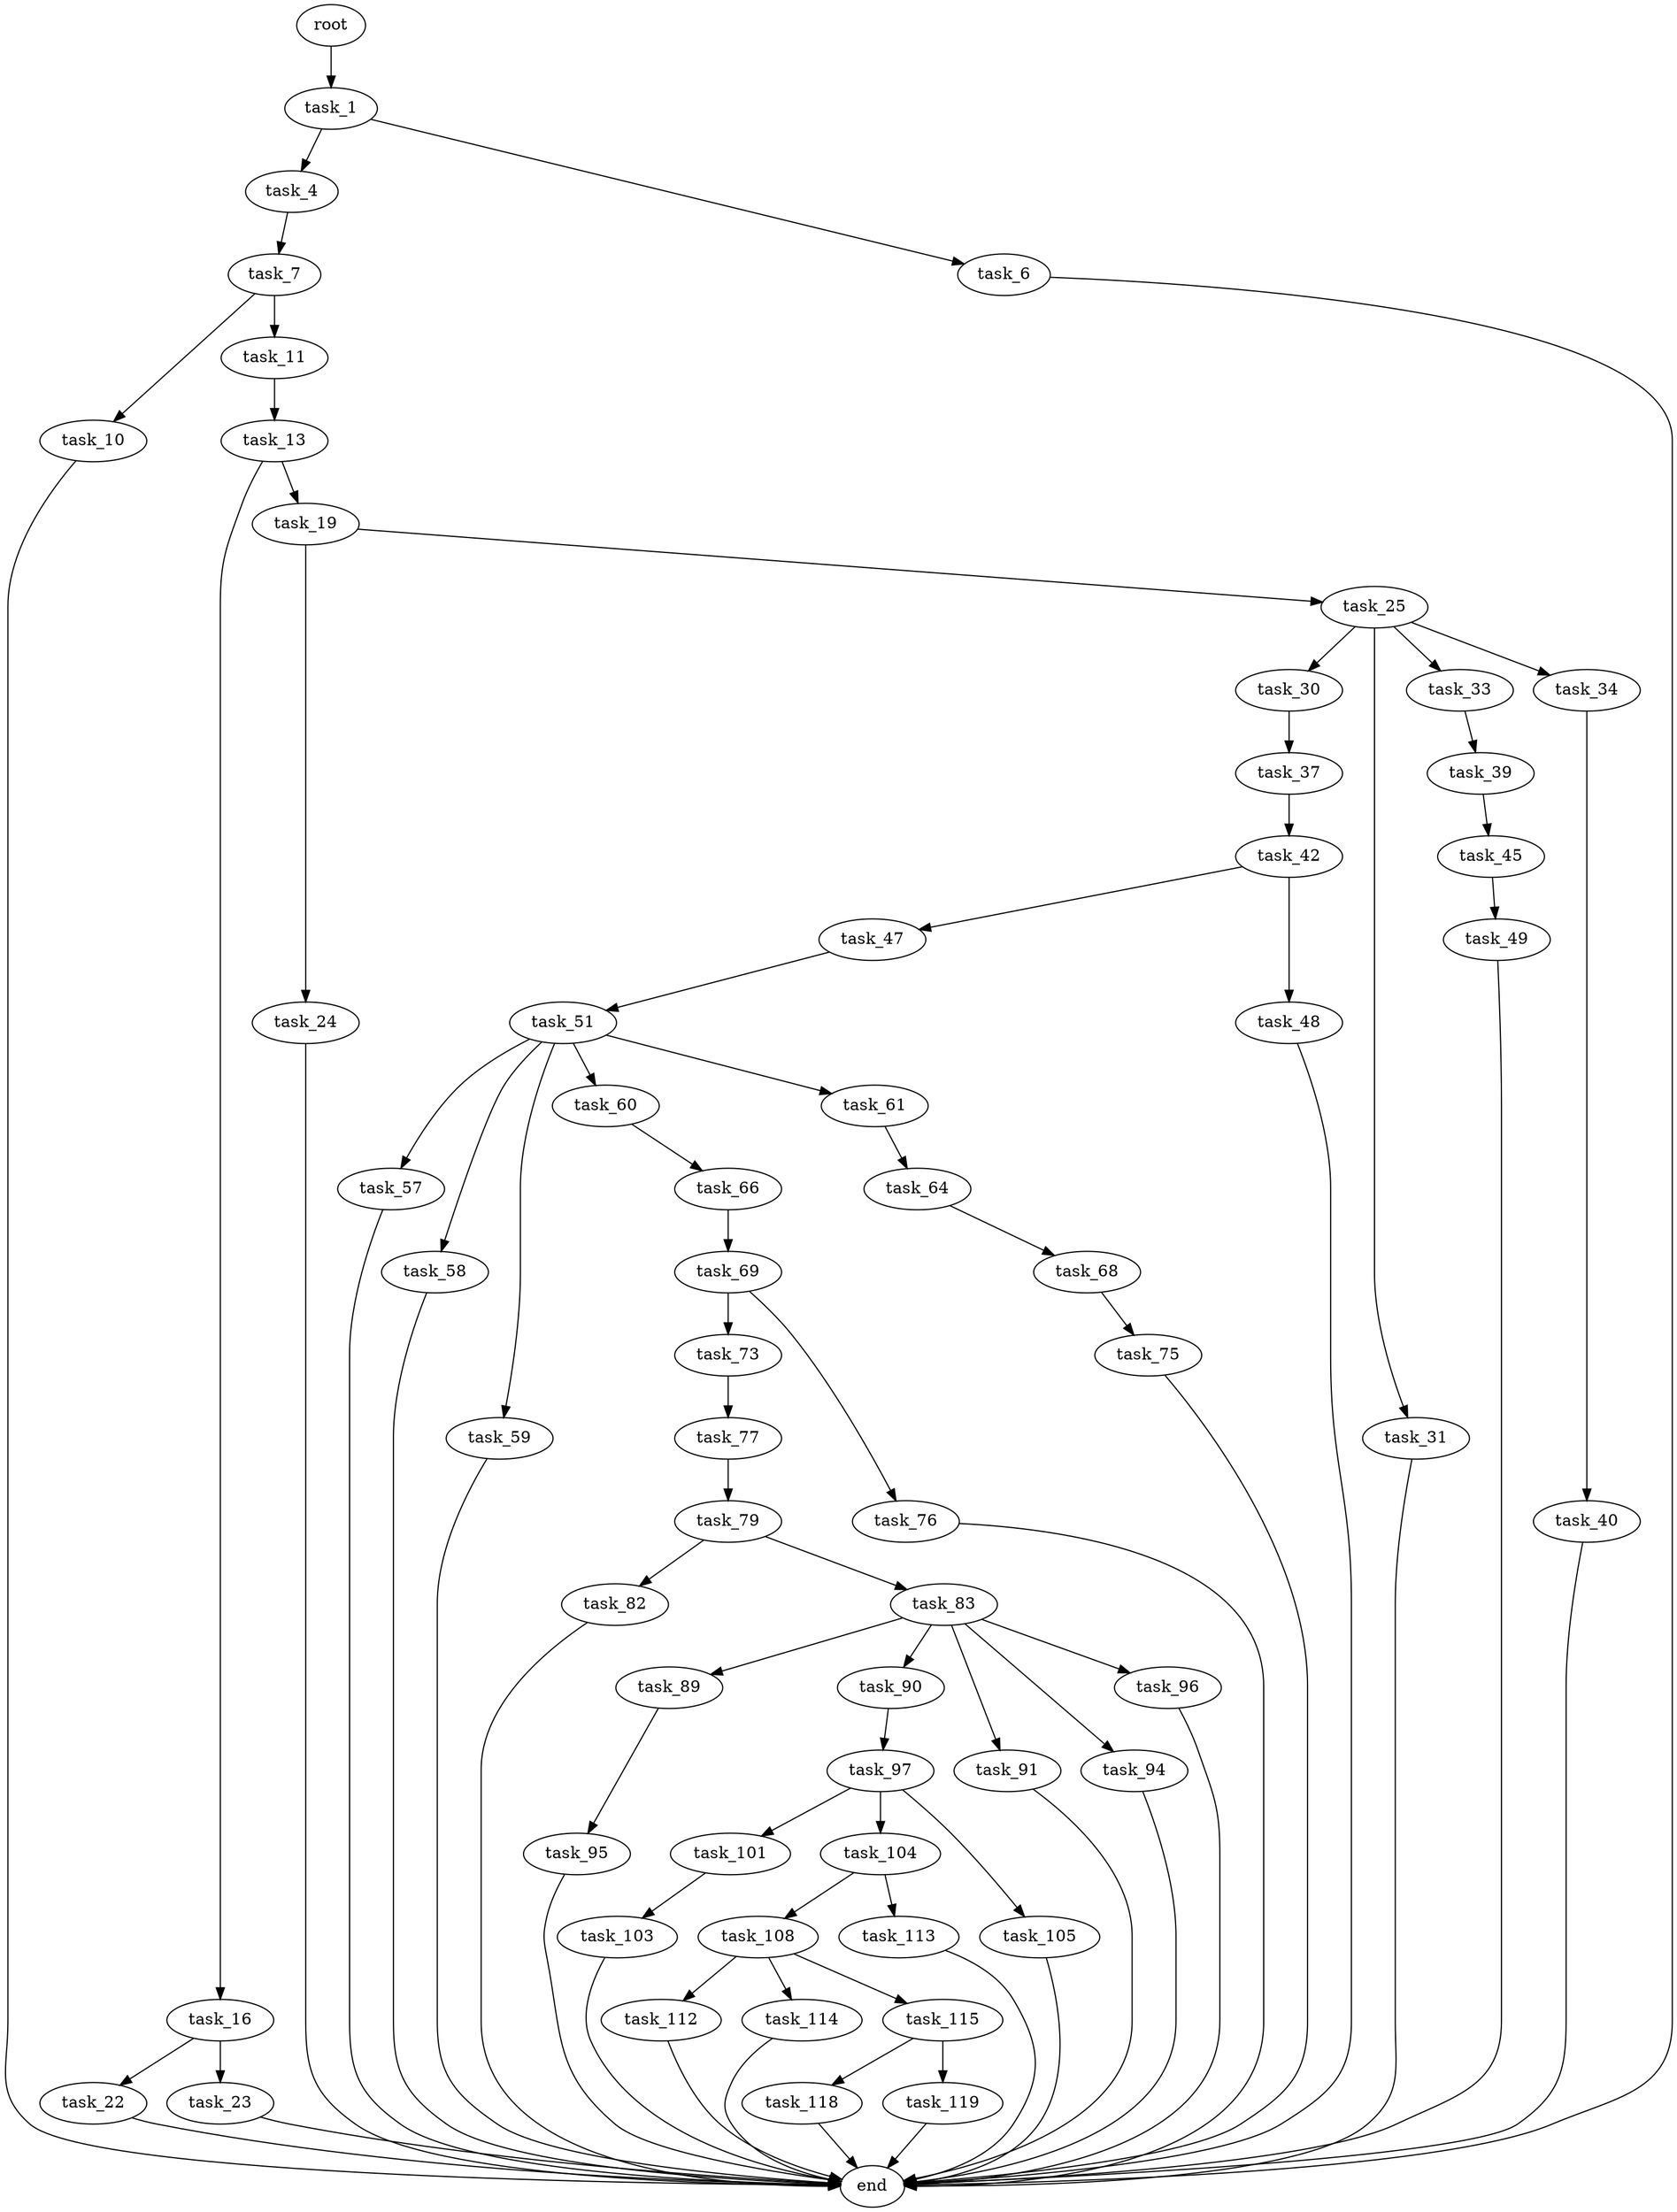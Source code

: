 digraph G {
  root [size="0.000000"];
  task_1 [size="89119743324.000000"];
  task_4 [size="134217728000.000000"];
  task_6 [size="95662626105.000000"];
  task_7 [size="4579454670.000000"];
  end [size="0.000000"];
  task_10 [size="24757447488.000000"];
  task_11 [size="134217728000.000000"];
  task_13 [size="184326658463.000000"];
  task_16 [size="1073741824000.000000"];
  task_19 [size="53269394926.000000"];
  task_22 [size="26011751262.000000"];
  task_23 [size="8530529313.000000"];
  task_24 [size="14568884806.000000"];
  task_25 [size="168608156342.000000"];
  task_30 [size="2084980759.000000"];
  task_31 [size="134217728000.000000"];
  task_33 [size="1073741824000.000000"];
  task_34 [size="264674026448.000000"];
  task_37 [size="5518122334.000000"];
  task_39 [size="7427784922.000000"];
  task_40 [size="548562388514.000000"];
  task_42 [size="15920875520.000000"];
  task_45 [size="417284835351.000000"];
  task_47 [size="1721049876.000000"];
  task_48 [size="68719476736.000000"];
  task_49 [size="549755813888.000000"];
  task_51 [size="368293445632.000000"];
  task_57 [size="28991029248.000000"];
  task_58 [size="1396440590844.000000"];
  task_59 [size="153278318784.000000"];
  task_60 [size="15659648056.000000"];
  task_61 [size="14031793316.000000"];
  task_66 [size="19918513459.000000"];
  task_64 [size="1073741824000.000000"];
  task_68 [size="16393804018.000000"];
  task_69 [size="2236044471.000000"];
  task_75 [size="56484623688.000000"];
  task_73 [size="549755813888.000000"];
  task_76 [size="4710486324.000000"];
  task_77 [size="8589934592.000000"];
  task_79 [size="9703768156.000000"];
  task_82 [size="22486665727.000000"];
  task_83 [size="231928233984.000000"];
  task_89 [size="134217728000.000000"];
  task_90 [size="27584590154.000000"];
  task_91 [size="29996014648.000000"];
  task_94 [size="1033782916.000000"];
  task_96 [size="231928233984.000000"];
  task_95 [size="368293445632.000000"];
  task_97 [size="156886715772.000000"];
  task_101 [size="3038053021.000000"];
  task_104 [size="32110460820.000000"];
  task_105 [size="30076606832.000000"];
  task_103 [size="6694138946.000000"];
  task_108 [size="26425738120.000000"];
  task_113 [size="11220402666.000000"];
  task_112 [size="8589934592.000000"];
  task_114 [size="624445879952.000000"];
  task_115 [size="170111785100.000000"];
  task_118 [size="945509284.000000"];
  task_119 [size="782757789696.000000"];

  root -> task_1 [size="1.000000"];
  task_1 -> task_4 [size="134217728.000000"];
  task_1 -> task_6 [size="134217728.000000"];
  task_4 -> task_7 [size="209715200.000000"];
  task_6 -> end [size="1.000000"];
  task_7 -> task_10 [size="301989888.000000"];
  task_7 -> task_11 [size="301989888.000000"];
  task_10 -> end [size="1.000000"];
  task_11 -> task_13 [size="209715200.000000"];
  task_13 -> task_16 [size="411041792.000000"];
  task_13 -> task_19 [size="411041792.000000"];
  task_16 -> task_22 [size="838860800.000000"];
  task_16 -> task_23 [size="838860800.000000"];
  task_19 -> task_24 [size="75497472.000000"];
  task_19 -> task_25 [size="75497472.000000"];
  task_22 -> end [size="1.000000"];
  task_23 -> end [size="1.000000"];
  task_24 -> end [size="1.000000"];
  task_25 -> task_30 [size="209715200.000000"];
  task_25 -> task_31 [size="209715200.000000"];
  task_25 -> task_33 [size="209715200.000000"];
  task_25 -> task_34 [size="209715200.000000"];
  task_30 -> task_37 [size="33554432.000000"];
  task_31 -> end [size="1.000000"];
  task_33 -> task_39 [size="838860800.000000"];
  task_34 -> task_40 [size="536870912.000000"];
  task_37 -> task_42 [size="134217728.000000"];
  task_39 -> task_45 [size="134217728.000000"];
  task_40 -> end [size="1.000000"];
  task_42 -> task_47 [size="536870912.000000"];
  task_42 -> task_48 [size="536870912.000000"];
  task_45 -> task_49 [size="838860800.000000"];
  task_47 -> task_51 [size="33554432.000000"];
  task_48 -> end [size="1.000000"];
  task_49 -> end [size="1.000000"];
  task_51 -> task_57 [size="411041792.000000"];
  task_51 -> task_58 [size="411041792.000000"];
  task_51 -> task_59 [size="411041792.000000"];
  task_51 -> task_60 [size="411041792.000000"];
  task_51 -> task_61 [size="411041792.000000"];
  task_57 -> end [size="1.000000"];
  task_58 -> end [size="1.000000"];
  task_59 -> end [size="1.000000"];
  task_60 -> task_66 [size="301989888.000000"];
  task_61 -> task_64 [size="411041792.000000"];
  task_66 -> task_69 [size="838860800.000000"];
  task_64 -> task_68 [size="838860800.000000"];
  task_68 -> task_75 [size="536870912.000000"];
  task_69 -> task_73 [size="209715200.000000"];
  task_69 -> task_76 [size="209715200.000000"];
  task_75 -> end [size="1.000000"];
  task_73 -> task_77 [size="536870912.000000"];
  task_76 -> end [size="1.000000"];
  task_77 -> task_79 [size="33554432.000000"];
  task_79 -> task_82 [size="411041792.000000"];
  task_79 -> task_83 [size="411041792.000000"];
  task_82 -> end [size="1.000000"];
  task_83 -> task_89 [size="301989888.000000"];
  task_83 -> task_90 [size="301989888.000000"];
  task_83 -> task_91 [size="301989888.000000"];
  task_83 -> task_94 [size="301989888.000000"];
  task_83 -> task_96 [size="301989888.000000"];
  task_89 -> task_95 [size="209715200.000000"];
  task_90 -> task_97 [size="33554432.000000"];
  task_91 -> end [size="1.000000"];
  task_94 -> end [size="1.000000"];
  task_96 -> end [size="1.000000"];
  task_95 -> end [size="1.000000"];
  task_97 -> task_101 [size="134217728.000000"];
  task_97 -> task_104 [size="134217728.000000"];
  task_97 -> task_105 [size="134217728.000000"];
  task_101 -> task_103 [size="75497472.000000"];
  task_104 -> task_108 [size="536870912.000000"];
  task_104 -> task_113 [size="536870912.000000"];
  task_105 -> end [size="1.000000"];
  task_103 -> end [size="1.000000"];
  task_108 -> task_112 [size="679477248.000000"];
  task_108 -> task_114 [size="679477248.000000"];
  task_108 -> task_115 [size="679477248.000000"];
  task_113 -> end [size="1.000000"];
  task_112 -> end [size="1.000000"];
  task_114 -> end [size="1.000000"];
  task_115 -> task_118 [size="301989888.000000"];
  task_115 -> task_119 [size="301989888.000000"];
  task_118 -> end [size="1.000000"];
  task_119 -> end [size="1.000000"];
}
